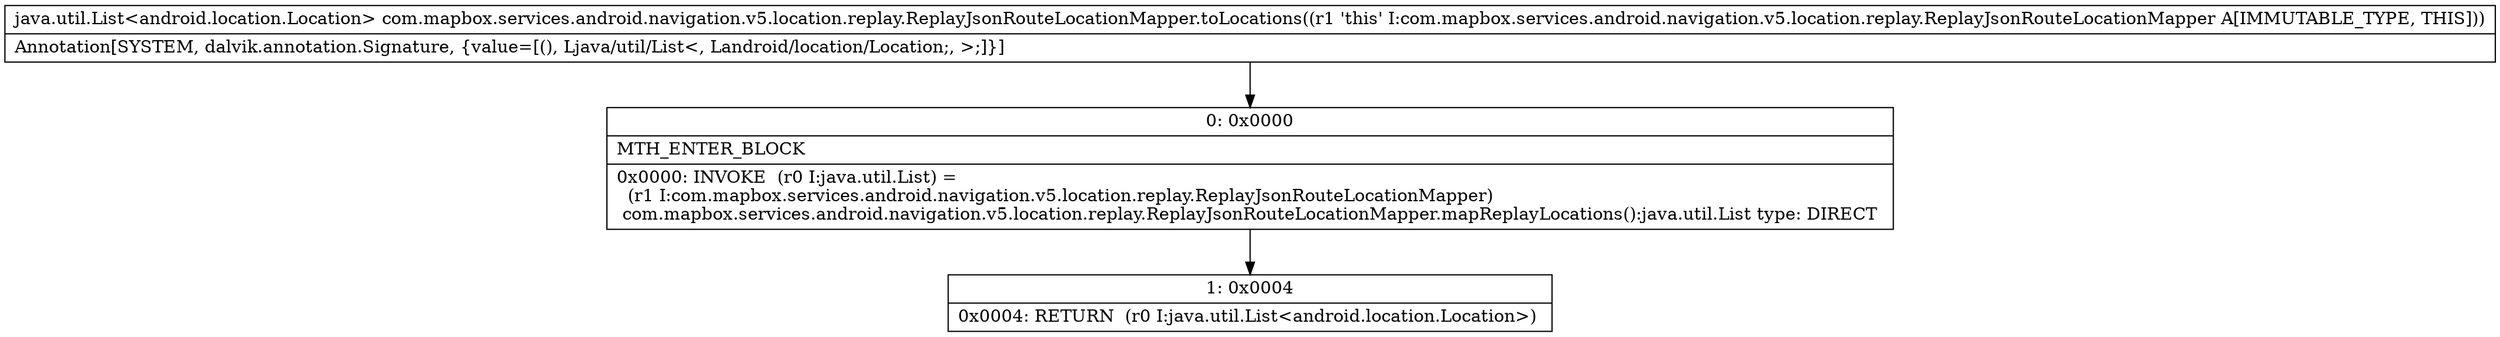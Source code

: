 digraph "CFG forcom.mapbox.services.android.navigation.v5.location.replay.ReplayJsonRouteLocationMapper.toLocations()Ljava\/util\/List;" {
Node_0 [shape=record,label="{0\:\ 0x0000|MTH_ENTER_BLOCK\l|0x0000: INVOKE  (r0 I:java.util.List) = \l  (r1 I:com.mapbox.services.android.navigation.v5.location.replay.ReplayJsonRouteLocationMapper)\l com.mapbox.services.android.navigation.v5.location.replay.ReplayJsonRouteLocationMapper.mapReplayLocations():java.util.List type: DIRECT \l}"];
Node_1 [shape=record,label="{1\:\ 0x0004|0x0004: RETURN  (r0 I:java.util.List\<android.location.Location\>) \l}"];
MethodNode[shape=record,label="{java.util.List\<android.location.Location\> com.mapbox.services.android.navigation.v5.location.replay.ReplayJsonRouteLocationMapper.toLocations((r1 'this' I:com.mapbox.services.android.navigation.v5.location.replay.ReplayJsonRouteLocationMapper A[IMMUTABLE_TYPE, THIS]))  | Annotation[SYSTEM, dalvik.annotation.Signature, \{value=[(), Ljava\/util\/List\<, Landroid\/location\/Location;, \>;]\}]\l}"];
MethodNode -> Node_0;
Node_0 -> Node_1;
}

